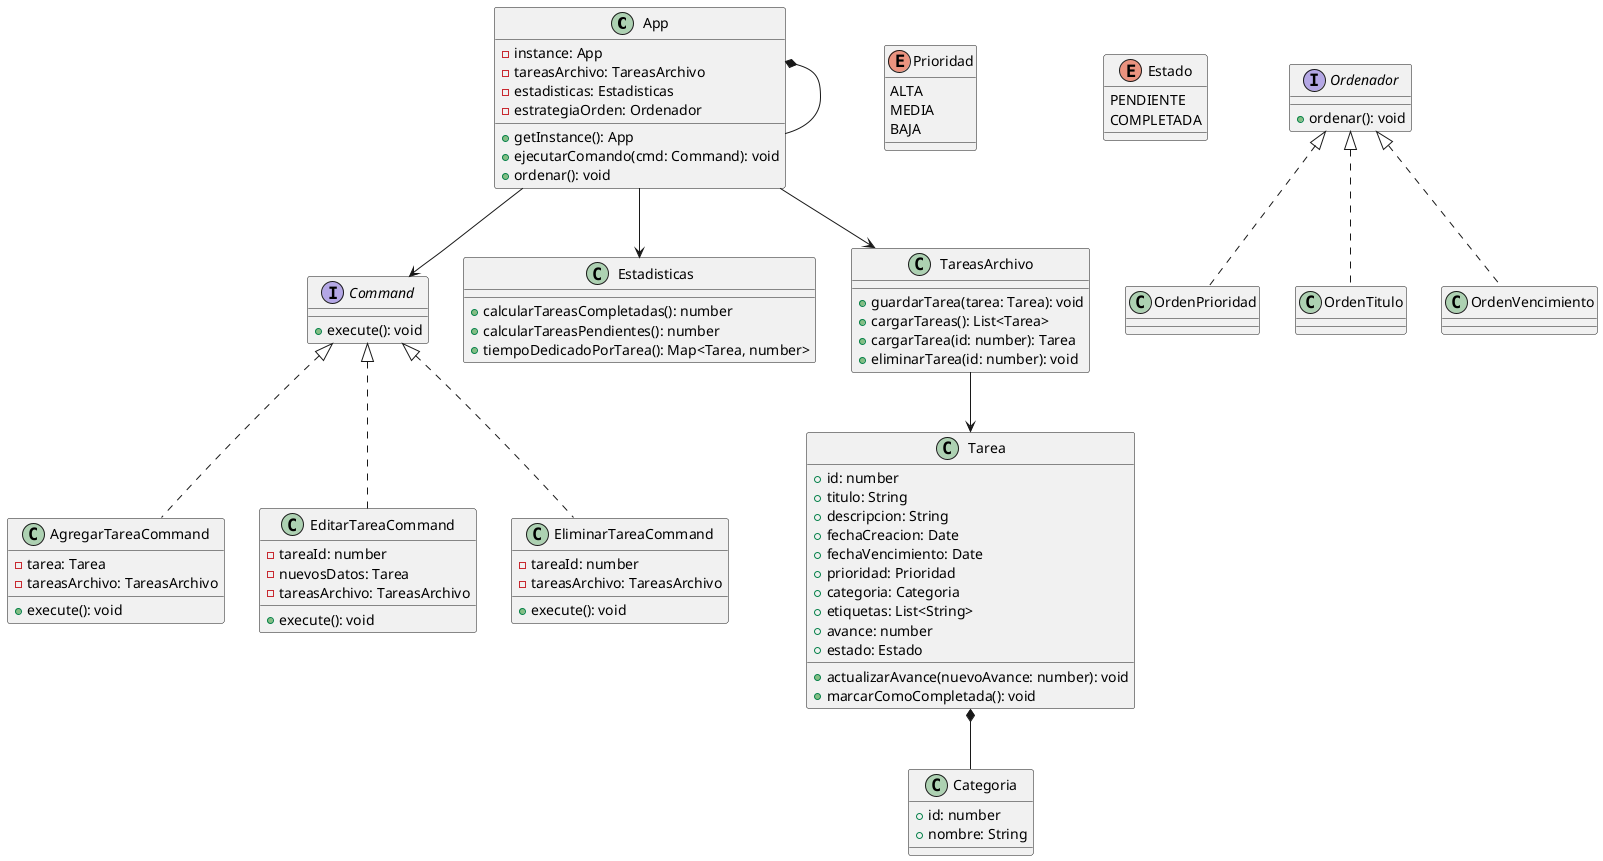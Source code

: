 @startuml ToDo

class App {
	-instance: App
	-tareasArchivo: TareasArchivo
	-estadisticas: Estadisticas
	-estrategiaOrden: Ordenador

	+getInstance(): App
	+ejecutarComando(cmd: Command): void
	+ordenar(): void
}

interface Command {
	+execute(): void
}

class AgregarTareaCommand {
	-tarea: Tarea
	-tareasArchivo: TareasArchivo
	+execute(): void
}

class EditarTareaCommand {
	-tareaId: number
	-nuevosDatos: Tarea
	-tareasArchivo: TareasArchivo
	+execute(): void
}

class EliminarTareaCommand {
	-tareaId: number
	-tareasArchivo: TareasArchivo
	+execute(): void
}

class Tarea {
	+id: number
	+titulo: String
	+descripcion: String
	+fechaCreacion: Date
	+fechaVencimiento: Date
	+prioridad: Prioridad
	+categoria: Categoria
	+etiquetas: List<String>
	+avance: number
	+estado: Estado

	+actualizarAvance(nuevoAvance: number): void
	+marcarComoCompletada(): void
}

enum Prioridad {
	ALTA
	MEDIA
	BAJA
}

enum Estado {
	PENDIENTE
	COMPLETADA
}

class Categoria {
	+id: number
	+nombre: String
}

class Estadisticas {
	+calcularTareasCompletadas(): number
	+calcularTareasPendientes(): number
	+tiempoDedicadoPorTarea(): Map<Tarea, number>
}

class TareasArchivo {
	+guardarTarea(tarea: Tarea): void
	+cargarTareas(): List<Tarea>
	+cargarTarea(id: number): Tarea
	+eliminarTarea(id: number): void
}

interface Ordenador {
	+ordenar(): void
}

class OrdenPrioridad {
}

class OrdenTitulo{
}

class OrdenVencimiento{
}

'uso
App --> Estadisticas
App --> TareasArchivo
App --> Command
TareasArchivo --> Tarea

'herencia
Command <|.. AgregarTareaCommand
Command <|.. EditarTareaCommand
Command <|.. EliminarTareaCommand

Ordenador <|.. OrdenPrioridad
Ordenador <|.. OrdenTitulo
Ordenador <|.. OrdenVencimiento

'composition
App *-- App
Tarea *-- Categoria

@enduml